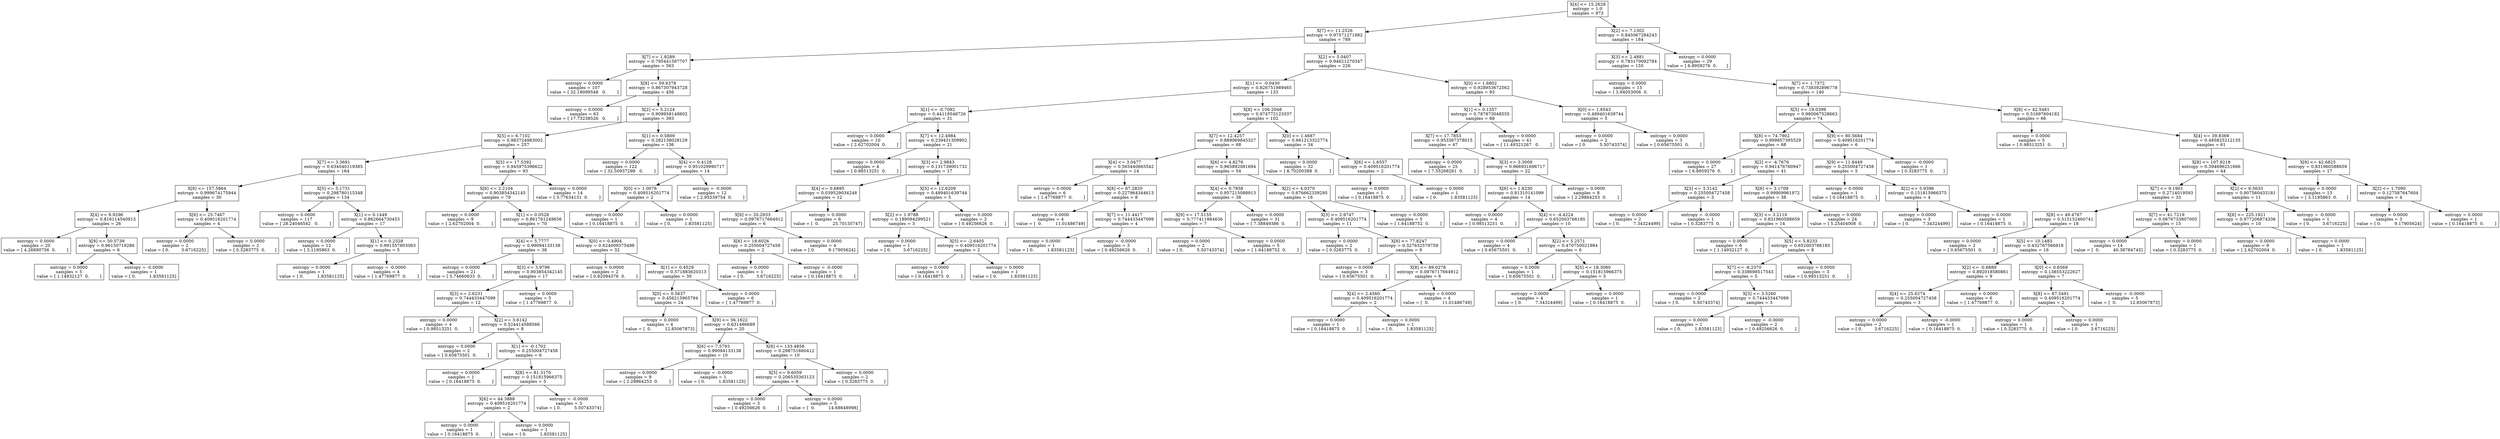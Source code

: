 digraph Tree {
0 [label="X[4] <= 15.2628\nentropy = 1.0\nsamples = 973", shape="box"] ;
1 [label="X[7] <= 11.2526\nentropy = 0.97571271982\nsamples = 789", shape="box"] ;
0 -> 1 ;
2 [label="X[7] <= 1.8289\nentropy = 0.795441587707\nsamples = 563", shape="box"] ;
1 -> 2 ;
3 [label="entropy = 0.0000\nsamples = 107\nvalue = [ 32.18099548   0.        ]", shape="box"] ;
2 -> 3 ;
4 [label="X[8] <= 59.6378\nentropy = 0.867307943728\nsamples = 456", shape="box"] ;
2 -> 4 ;
5 [label="entropy = 0.0000\nsamples = 63\nvalue = [ 17.73238526   0.        ]", shape="box"] ;
4 -> 5 ;
6 [label="X[2] <= 5.2124\nentropy = 0.909958148602\nsamples = 393", shape="box"] ;
4 -> 6 ;
7 [label="X[5] <= 6.7102\nentropy = 0.983724983002\nsamples = 257", shape="box"] ;
6 -> 7 ;
8 [label="X[7] <= 3.3691\nentropy = 0.634040119385\nsamples = 164", shape="box"] ;
7 -> 8 ;
9 [label="X[9] <= 157.5864\nentropy = 0.999674175944\nsamples = 30", shape="box"] ;
8 -> 9 ;
10 [label="X[4] <= 9.9296\nentropy = 0.816114540915\nsamples = 26", shape="box"] ;
9 -> 10 ;
11 [label="entropy = 0.0000\nsamples = 20\nvalue = [ 4.26890756  0.        ]", shape="box"] ;
10 -> 11 ;
12 [label="X[9] <= 50.5739\nentropy = 0.96150719286\nsamples = 6", shape="box"] ;
10 -> 12 ;
13 [label="entropy = 0.0000\nsamples = 5\nvalue = [ 1.14932127  0.        ]", shape="box"] ;
12 -> 13 ;
14 [label="entropy = -0.0000\nsamples = 1\nvalue = [ 0.          1.83581125]", shape="box"] ;
12 -> 14 ;
15 [label="X[6] <= 25.7467\nentropy = 0.409516201774\nsamples = 4", shape="box"] ;
9 -> 15 ;
16 [label="entropy = 0.0000\nsamples = 2\nvalue = [ 0.         3.6716225]", shape="box"] ;
15 -> 16 ;
17 [label="entropy = 0.0000\nsamples = 2\nvalue = [ 0.3283775  0.       ]", shape="box"] ;
15 -> 17 ;
18 [label="X[5] <= 5.1731\nentropy = 0.298780115348\nsamples = 134", shape="box"] ;
8 -> 18 ;
19 [label="entropy = 0.0000\nsamples = 117\nvalue = [ 28.24046542   0.        ]", shape="box"] ;
18 -> 19 ;
20 [label="X[1] <= 0.1449\nentropy = 0.862664730453\nsamples = 17", shape="box"] ;
18 -> 20 ;
21 [label="entropy = 0.0000\nsamples = 12\nvalue = [ 3.1195863  0.       ]", shape="box"] ;
20 -> 21 ;
22 [label="X[1] <= 0.2328\nentropy = 0.991557803063\nsamples = 5", shape="box"] ;
20 -> 22 ;
23 [label="entropy = 0.0000\nsamples = 1\nvalue = [ 0.          1.83581125]", shape="box"] ;
22 -> 23 ;
24 [label="entropy = -0.0000\nsamples = 4\nvalue = [ 1.47769877  0.        ]", shape="box"] ;
22 -> 24 ;
25 [label="X[5] <= 17.5392\nentropy = 0.945975396622\nsamples = 93", shape="box"] ;
7 -> 25 ;
26 [label="X[6] <= 2.2104\nentropy = 0.903854342145\nsamples = 79", shape="box"] ;
25 -> 26 ;
27 [label="entropy = 0.0000\nsamples = 9\nvalue = [ 2.62702004  0.        ]", shape="box"] ;
26 -> 27 ;
28 [label="X[1] <= 0.0528\nentropy = 0.861761249656\nsamples = 70", shape="box"] ;
26 -> 28 ;
29 [label="X[4] <= 5.7777\nentropy = 0.99094133138\nsamples = 38", shape="box"] ;
28 -> 29 ;
30 [label="entropy = 0.0000\nsamples = 21\nvalue = [ 5.74660633  0.        ]", shape="box"] ;
29 -> 30 ;
31 [label="X[3] <= 3.9796\nentropy = 0.903854342145\nsamples = 17", shape="box"] ;
29 -> 31 ;
32 [label="X[3] <= 2.6231\nentropy = 0.744433447099\nsamples = 12", shape="box"] ;
31 -> 32 ;
33 [label="entropy = 0.0000\nsamples = 4\nvalue = [ 0.98513251  0.        ]", shape="box"] ;
32 -> 33 ;
34 [label="X[2] <= 3.6142\nentropy = 0.524414588566\nsamples = 8", shape="box"] ;
32 -> 34 ;
35 [label="entropy = 0.0000\nsamples = 2\nvalue = [ 0.65675501  0.        ]", shape="box"] ;
34 -> 35 ;
36 [label="X[1] <= -0.1702\nentropy = 0.255004727458\nsamples = 6", shape="box"] ;
34 -> 36 ;
37 [label="entropy = 0.0000\nsamples = 1\nvalue = [ 0.16418875  0.        ]", shape="box"] ;
36 -> 37 ;
38 [label="X[8] <= 81.3170\nentropy = 0.151815966375\nsamples = 5", shape="box"] ;
36 -> 38 ;
39 [label="X[6] <= 44.3888\nentropy = 0.409516201774\nsamples = 2", shape="box"] ;
38 -> 39 ;
40 [label="entropy = 0.0000\nsamples = 1\nvalue = [ 0.16418875  0.        ]", shape="box"] ;
39 -> 40 ;
41 [label="entropy = 0.0000\nsamples = 1\nvalue = [ 0.          1.83581125]", shape="box"] ;
39 -> 41 ;
42 [label="entropy = -0.0000\nsamples = 3\nvalue = [ 0.          5.50743374]", shape="box"] ;
38 -> 42 ;
43 [label="entropy = 0.0000\nsamples = 5\nvalue = [ 1.47769877  0.        ]", shape="box"] ;
31 -> 43 ;
44 [label="X[0] <= 0.4904\nentropy = 0.624009375498\nsamples = 32", shape="box"] ;
28 -> 44 ;
45 [label="entropy = 0.0000\nsamples = 2\nvalue = [ 0.82094376  0.        ]", shape="box"] ;
44 -> 45 ;
46 [label="X[1] <= 0.4529\nentropy = 0.571883620313\nsamples = 30", shape="box"] ;
44 -> 46 ;
47 [label="X[0] <= 0.5637\nentropy = 0.456215965794\nsamples = 24", shape="box"] ;
46 -> 47 ;
48 [label="entropy = 0.0000\nsamples = 4\nvalue = [  0.          12.85067873]", shape="box"] ;
47 -> 48 ;
49 [label="X[9] <= 56.1622\nentropy = 0.631486689\nsamples = 20", shape="box"] ;
47 -> 49 ;
50 [label="X[6] <= 7.5793\nentropy = 0.99094133138\nsamples = 10", shape="box"] ;
49 -> 50 ;
51 [label="entropy = 0.0000\nsamples = 9\nvalue = [ 2.29864253  0.        ]", shape="box"] ;
50 -> 51 ;
52 [label="entropy = -0.0000\nsamples = 1\nvalue = [ 0.          1.83581125]", shape="box"] ;
50 -> 52 ;
53 [label="X[8] <= 133.4858\nentropy = 0.298751660412\nsamples = 10", shape="box"] ;
49 -> 53 ;
54 [label="X[5] <= 9.6059\nentropy = 0.206535363123\nsamples = 8", shape="box"] ;
53 -> 54 ;
55 [label="entropy = 0.0000\nsamples = 3\nvalue = [ 0.49256626  0.        ]", shape="box"] ;
54 -> 55 ;
56 [label="entropy = 0.0000\nsamples = 5\nvalue = [  0.          14.68648998]", shape="box"] ;
54 -> 56 ;
57 [label="entropy = 0.0000\nsamples = 2\nvalue = [ 0.3283775  0.       ]", shape="box"] ;
53 -> 57 ;
58 [label="entropy = 0.0000\nsamples = 6\nvalue = [ 1.47769877  0.        ]", shape="box"] ;
46 -> 58 ;
59 [label="entropy = 0.0000\nsamples = 14\nvalue = [ 3.77634131  0.        ]", shape="box"] ;
25 -> 59 ;
60 [label="X[1] <= 0.5809\nentropy = 0.282138028129\nsamples = 136", shape="box"] ;
6 -> 60 ;
61 [label="entropy = 0.0000\nsamples = 122\nvalue = [ 32.50937298   0.        ]", shape="box"] ;
60 -> 61 ;
62 [label="X[4] <= 0.4128\nentropy = 0.951029990717\nsamples = 14", shape="box"] ;
60 -> 62 ;
63 [label="X[0] <= 1.0076\nentropy = 0.409516201774\nsamples = 2", shape="box"] ;
62 -> 63 ;
64 [label="entropy = 0.0000\nsamples = 1\nvalue = [ 0.16418875  0.        ]", shape="box"] ;
63 -> 64 ;
65 [label="entropy = 0.0000\nsamples = 1\nvalue = [ 0.          1.83581125]", shape="box"] ;
63 -> 65 ;
66 [label="entropy = -0.0000\nsamples = 12\nvalue = [ 2.95539754  0.        ]", shape="box"] ;
62 -> 66 ;
67 [label="X[2] <= 5.0407\nentropy = 0.94621270347\nsamples = 226", shape="box"] ;
1 -> 67 ;
68 [label="X[1] <= -0.0430\nentropy = 0.826751989465\nsamples = 133", shape="box"] ;
67 -> 68 ;
69 [label="X[1] <= -0.7092\nentropy = 0.44118548726\nsamples = 31", shape="box"] ;
68 -> 69 ;
70 [label="entropy = 0.0000\nsamples = 10\nvalue = [ 2.62702004  0.        ]", shape="box"] ;
69 -> 70 ;
71 [label="X[7] <= 12.4984\nentropy = 0.239431309902\nsamples = 21", shape="box"] ;
69 -> 71 ;
72 [label="entropy = 0.0000\nsamples = 4\nvalue = [ 0.98513251  0.        ]", shape="box"] ;
71 -> 72 ;
73 [label="X[3] <= 2.9843\nentropy = 0.131739001732\nsamples = 17", shape="box"] ;
71 -> 73 ;
74 [label="X[4] <= 0.6895\nentropy = 0.039529034248\nsamples = 12", shape="box"] ;
73 -> 74 ;
75 [label="X[9] <= 20.2933\nentropy = 0.0976717664912\nsamples = 6", shape="box"] ;
74 -> 75 ;
76 [label="X[6] <= 18.6026\nentropy = 0.255004727458\nsamples = 2", shape="box"] ;
75 -> 76 ;
77 [label="entropy = 0.0000\nsamples = 1\nvalue = [ 0.         3.6716225]", shape="box"] ;
76 -> 77 ;
78 [label="entropy = -0.0000\nsamples = 1\nvalue = [ 0.16418875  0.        ]", shape="box"] ;
76 -> 78 ;
79 [label="entropy = 0.0000\nsamples = 4\nvalue = [ 0.          9.17905624]", shape="box"] ;
75 -> 79 ;
80 [label="entropy = 0.0000\nsamples = 6\nvalue = [  0.          25.70135747]", shape="box"] ;
74 -> 80 ;
81 [label="X[5] <= 12.6209\nentropy = 0.489401639744\nsamples = 5", shape="box"] ;
73 -> 81 ;
82 [label="X[2] <= 1.9788\nentropy = 0.189094299521\nsamples = 3", shape="box"] ;
81 -> 82 ;
83 [label="entropy = 0.0000\nsamples = 1\nvalue = [ 0.         3.6716225]", shape="box"] ;
82 -> 83 ;
84 [label="X[5] <= -2.6405\nentropy = 0.409516201774\nsamples = 2", shape="box"] ;
82 -> 84 ;
85 [label="entropy = 0.0000\nsamples = 1\nvalue = [ 0.16418875  0.        ]", shape="box"] ;
84 -> 85 ;
86 [label="entropy = 0.0000\nsamples = 1\nvalue = [ 0.          1.83581125]", shape="box"] ;
84 -> 86 ;
87 [label="entropy = 0.0000\nsamples = 2\nvalue = [ 0.49256626  0.        ]", shape="box"] ;
81 -> 87 ;
88 [label="X[8] <= 106.2048\nentropy = 0.974772123337\nsamples = 102", shape="box"] ;
68 -> 88 ;
89 [label="X[7] <= 12.4257\nentropy = 0.889069845327\nsamples = 68", shape="box"] ;
88 -> 89 ;
90 [label="X[4] <= 3.0477\nentropy = 0.565440665542\nsamples = 14", shape="box"] ;
89 -> 90 ;
91 [label="entropy = 0.0000\nsamples = 6\nvalue = [ 1.47769877  0.        ]", shape="box"] ;
90 -> 91 ;
92 [label="X[8] <= 67.2820\nentropy = 0.227964344613\nsamples = 8", shape="box"] ;
90 -> 92 ;
93 [label="entropy = 0.0000\nsamples = 4\nvalue = [  0.          11.01486749]", shape="box"] ;
92 -> 93 ;
94 [label="X[7] <= 11.4417\nentropy = 0.744433447099\nsamples = 4", shape="box"] ;
92 -> 94 ;
95 [label="entropy = 0.0000\nsamples = 1\nvalue = [ 0.          1.83581125]", shape="box"] ;
94 -> 95 ;
96 [label="entropy = -0.0000\nsamples = 3\nvalue = [ 0.49256626  0.        ]", shape="box"] ;
94 -> 96 ;
97 [label="X[6] <= 4.8276\nentropy = 0.965892081694\nsamples = 54", shape="box"] ;
89 -> 97 ;
98 [label="X[4] <= 0.7858\nentropy = 0.957215088913\nsamples = 38", shape="box"] ;
97 -> 98 ;
99 [label="X[9] <= 17.5155\nentropy = 0.777411884636\nsamples = 7", shape="box"] ;
98 -> 99 ;
100 [label="entropy = 0.0000\nsamples = 2\nvalue = [ 0.          5.50743374]", shape="box"] ;
99 -> 100 ;
101 [label="entropy = 0.0000\nsamples = 5\nvalue = [ 1.64188752  0.        ]", shape="box"] ;
99 -> 101 ;
102 [label="entropy = 0.0000\nsamples = 31\nvalue = [ 7.38849386  0.        ]", shape="box"] ;
98 -> 102 ;
103 [label="X[2] <= 4.0370\nentropy = 0.676662339295\nsamples = 16", shape="box"] ;
97 -> 103 ;
104 [label="X[3] <= 2.9747\nentropy = 0.409516201774\nsamples = 11", shape="box"] ;
103 -> 104 ;
105 [label="entropy = 0.0000\nsamples = 2\nvalue = [ 0.3283775  0.       ]", shape="box"] ;
104 -> 105 ;
106 [label="X[8] <= 77.8247\nentropy = 0.327632579759\nsamples = 9", shape="box"] ;
104 -> 106 ;
107 [label="entropy = 0.0000\nsamples = 3\nvalue = [ 0.65675501  0.        ]", shape="box"] ;
106 -> 107 ;
108 [label="X[8] <= 89.0278\nentropy = 0.0976717664912\nsamples = 6", shape="box"] ;
106 -> 108 ;
109 [label="X[4] <= 2.4560\nentropy = 0.409516201774\nsamples = 2", shape="box"] ;
108 -> 109 ;
110 [label="entropy = 0.0000\nsamples = 1\nvalue = [ 0.16418875  0.        ]", shape="box"] ;
109 -> 110 ;
111 [label="entropy = 0.0000\nsamples = 1\nvalue = [ 0.          1.83581125]", shape="box"] ;
109 -> 111 ;
112 [label="entropy = 0.0000\nsamples = 4\nvalue = [  0.          11.01486749]", shape="box"] ;
108 -> 112 ;
113 [label="entropy = 0.0000\nsamples = 5\nvalue = [ 1.64188752  0.        ]", shape="box"] ;
103 -> 113 ;
114 [label="X[0] <= 1.4687\nentropy = 0.661213322774\nsamples = 34", shape="box"] ;
88 -> 114 ;
115 [label="entropy = 0.0000\nsamples = 32\nvalue = [ 8.70200388  0.        ]", shape="box"] ;
114 -> 115 ;
116 [label="X[6] <= 1.6557\nentropy = 0.409516201774\nsamples = 2", shape="box"] ;
114 -> 116 ;
117 [label="entropy = 0.0000\nsamples = 1\nvalue = [ 0.16418875  0.        ]", shape="box"] ;
116 -> 117 ;
118 [label="entropy = 0.0000\nsamples = 1\nvalue = [ 0.          1.83581125]", shape="box"] ;
116 -> 118 ;
119 [label="X[0] <= 1.6802\nentropy = 0.928953672562\nsamples = 93", shape="box"] ;
67 -> 119 ;
120 [label="X[1] <= 0.1357\nentropy = 0.787873048555\nsamples = 88", shape="box"] ;
119 -> 120 ;
121 [label="X[7] <= 17.7853\nentropy = 0.953367378015\nsamples = 47", shape="box"] ;
120 -> 121 ;
122 [label="entropy = 0.0000\nsamples = 25\nvalue = [ 7.55268261  0.        ]", shape="box"] ;
121 -> 122 ;
123 [label="X[3] <= 3.3009\nentropy = 0.966931696717\nsamples = 22", shape="box"] ;
121 -> 123 ;
124 [label="X[6] <= 1.6230\nentropy = 0.81310141099\nsamples = 14", shape="box"] ;
123 -> 124 ;
125 [label="entropy = 0.0000\nsamples = 4\nvalue = [ 0.98513251  0.        ]", shape="box"] ;
124 -> 125 ;
126 [label="X[4] <= -4.4224\nentropy = 0.652003766185\nsamples = 10", shape="box"] ;
124 -> 126 ;
127 [label="entropy = 0.0000\nsamples = 4\nvalue = [ 0.65675501  0.        ]", shape="box"] ;
126 -> 127 ;
128 [label="X[2] <= 5.2571\nentropy = 0.470750021984\nsamples = 6", shape="box"] ;
126 -> 128 ;
129 [label="entropy = 0.0000\nsamples = 1\nvalue = [ 0.65675501  0.        ]", shape="box"] ;
128 -> 129 ;
130 [label="X[5] <= 18.3080\nentropy = 0.151815966375\nsamples = 5", shape="box"] ;
128 -> 130 ;
131 [label="entropy = 0.0000\nsamples = 4\nvalue = [ 0.          7.34324499]", shape="box"] ;
130 -> 131 ;
132 [label="entropy = 0.0000\nsamples = 1\nvalue = [ 0.16418875  0.        ]", shape="box"] ;
130 -> 132 ;
133 [label="entropy = 0.0000\nsamples = 8\nvalue = [ 2.29864253  0.        ]", shape="box"] ;
123 -> 133 ;
134 [label="entropy = 0.0000\nsamples = 41\nvalue = [ 11.49321267   0.        ]", shape="box"] ;
120 -> 134 ;
135 [label="X[0] <= 1.8543\nentropy = 0.489401639744\nsamples = 5", shape="box"] ;
119 -> 135 ;
136 [label="entropy = 0.0000\nsamples = 2\nvalue = [ 0.          5.50743374]", shape="box"] ;
135 -> 136 ;
137 [label="entropy = 0.0000\nsamples = 3\nvalue = [ 0.65675501  0.        ]", shape="box"] ;
135 -> 137 ;
138 [label="X[2] <= 7.1302\nentropy = 0.845067284243\nsamples = 184", shape="box"] ;
0 -> 138 ;
139 [label="X[3] <= 2.4881\nentropy = 0.783170092784\nsamples = 155", shape="box"] ;
138 -> 139 ;
140 [label="entropy = 0.0000\nsamples = 15\nvalue = [ 3.94053006  0.        ]", shape="box"] ;
139 -> 140 ;
141 [label="X[7] <= 1.7372\nentropy = 0.738392896778\nsamples = 140", shape="box"] ;
139 -> 141 ;
142 [label="X[5] <= 19.0399\nentropy = 0.980067528663\nsamples = 74", shape="box"] ;
141 -> 142 ;
143 [label="X[8] <= 74.7902\nentropy = 0.999857395529\nsamples = 68", shape="box"] ;
142 -> 143 ;
144 [label="entropy = 0.0000\nsamples = 27\nvalue = [ 6.8959276  0.       ]", shape="box"] ;
143 -> 144 ;
145 [label="X[2] <= -4.7676\nentropy = 0.941476760947\nsamples = 41", shape="box"] ;
143 -> 145 ;
146 [label="X[3] <= 3.3142\nentropy = 0.255004727458\nsamples = 3", shape="box"] ;
145 -> 146 ;
147 [label="entropy = 0.0000\nsamples = 2\nvalue = [ 0.          7.34324499]", shape="box"] ;
146 -> 147 ;
148 [label="entropy = -0.0000\nsamples = 1\nvalue = [ 0.3283775  0.       ]", shape="box"] ;
146 -> 148 ;
149 [label="X[6] <= 3.1709\nentropy = 0.99909961972\nsamples = 38", shape="box"] ;
145 -> 149 ;
150 [label="X[3] <= 3.2110\nentropy = 0.831960588659\nsamples = 14", shape="box"] ;
149 -> 150 ;
151 [label="entropy = 0.0000\nsamples = 6\nvalue = [ 1.14932127  0.        ]", shape="box"] ;
150 -> 151 ;
152 [label="X[5] <= 5.8233\nentropy = 0.652003766185\nsamples = 8", shape="box"] ;
150 -> 152 ;
153 [label="X[7] <= -8.2370\nentropy = 0.338698517543\nsamples = 5", shape="box"] ;
152 -> 153 ;
154 [label="entropy = 0.0000\nsamples = 2\nvalue = [ 0.          5.50743374]", shape="box"] ;
153 -> 154 ;
155 [label="X[3] <= 3.5260\nentropy = 0.744433447099\nsamples = 3", shape="box"] ;
153 -> 155 ;
156 [label="entropy = 0.0000\nsamples = 1\nvalue = [ 0.          1.83581125]", shape="box"] ;
155 -> 156 ;
157 [label="entropy = -0.0000\nsamples = 2\nvalue = [ 0.49256626  0.        ]", shape="box"] ;
155 -> 157 ;
158 [label="entropy = 0.0000\nsamples = 3\nvalue = [ 0.98513251  0.        ]", shape="box"] ;
152 -> 158 ;
159 [label="entropy = 0.0000\nsamples = 24\nvalue = [ 5.25404008  0.        ]", shape="box"] ;
149 -> 159 ;
160 [label="X[9] <= 80.5684\nentropy = 0.409516201774\nsamples = 6", shape="box"] ;
142 -> 160 ;
161 [label="X[9] <= 11.8449\nentropy = 0.255004727458\nsamples = 5", shape="box"] ;
160 -> 161 ;
162 [label="entropy = 0.0000\nsamples = 1\nvalue = [ 0.16418875  0.        ]", shape="box"] ;
161 -> 162 ;
163 [label="X[2] <= 5.9396\nentropy = 0.151815966375\nsamples = 4", shape="box"] ;
161 -> 163 ;
164 [label="entropy = 0.0000\nsamples = 3\nvalue = [ 0.          7.34324499]", shape="box"] ;
163 -> 164 ;
165 [label="entropy = 0.0000\nsamples = 1\nvalue = [ 0.16418875  0.        ]", shape="box"] ;
163 -> 165 ;
166 [label="entropy = -0.0000\nsamples = 1\nvalue = [ 0.3283775  0.       ]", shape="box"] ;
160 -> 166 ;
167 [label="X[8] <= 42.5481\nentropy = 0.51697604182\nsamples = 66", shape="box"] ;
141 -> 167 ;
168 [label="entropy = 0.0000\nsamples = 5\nvalue = [ 0.98513251  0.        ]", shape="box"] ;
167 -> 168 ;
169 [label="X[4] <= 39.8369\nentropy = 0.485825212135\nsamples = 61", shape="box"] ;
167 -> 169 ;
170 [label="X[8] <= 107.9218\nentropy = 0.394696251666\nsamples = 44", shape="box"] ;
169 -> 170 ;
171 [label="X[7] <= 9.1901\nentropy = 0.2714019593\nsamples = 33", shape="box"] ;
170 -> 171 ;
172 [label="X[8] <= 49.4767\nentropy = 0.515152460741\nsamples = 18", shape="box"] ;
171 -> 172 ;
173 [label="entropy = 0.0000\nsamples = 2\nvalue = [ 0.65675501  0.        ]", shape="box"] ;
172 -> 173 ;
174 [label="X[5] <= 10.1483\nentropy = 0.432767566918\nsamples = 16", shape="box"] ;
172 -> 174 ;
175 [label="X[2] <= -0.6889\nentropy = 0.892018580861\nsamples = 9", shape="box"] ;
174 -> 175 ;
176 [label="X[4] <= 25.6274\nentropy = 0.255004727458\nsamples = 3", shape="box"] ;
175 -> 176 ;
177 [label="entropy = 0.0000\nsamples = 2\nvalue = [ 0.         3.6716225]", shape="box"] ;
176 -> 177 ;
178 [label="entropy = -0.0000\nsamples = 1\nvalue = [ 0.16418875  0.        ]", shape="box"] ;
176 -> 178 ;
179 [label="entropy = 0.0000\nsamples = 6\nvalue = [ 1.47769877  0.        ]", shape="box"] ;
175 -> 179 ;
180 [label="X[0] <= 0.6569\nentropy = 0.138553222627\nsamples = 7", shape="box"] ;
174 -> 180 ;
181 [label="X[8] <= 87.5491\nentropy = 0.409516201774\nsamples = 2", shape="box"] ;
180 -> 181 ;
182 [label="entropy = 0.0000\nsamples = 1\nvalue = [ 0.3283775  0.       ]", shape="box"] ;
181 -> 182 ;
183 [label="entropy = 0.0000\nsamples = 1\nvalue = [ 0.         3.6716225]", shape="box"] ;
181 -> 183 ;
184 [label="entropy = -0.0000\nsamples = 5\nvalue = [  0.          12.85067873]", shape="box"] ;
180 -> 184 ;
185 [label="X[7] <= 41.7219\nentropy = 0.0676733807005\nsamples = 15", shape="box"] ;
171 -> 185 ;
186 [label="entropy = 0.0000\nsamples = 14\nvalue = [  0.          40.38784745]", shape="box"] ;
185 -> 186 ;
187 [label="entropy = 0.0000\nsamples = 1\nvalue = [ 0.3283775  0.       ]", shape="box"] ;
185 -> 187 ;
188 [label="X[2] <= 6.5633\nentropy = 0.907560433181\nsamples = 11", shape="box"] ;
170 -> 188 ;
189 [label="X[8] <= 225.1921\nentropy = 0.977206874336\nsamples = 10", shape="box"] ;
188 -> 189 ;
190 [label="entropy = 0.0000\nsamples = 9\nvalue = [ 2.62702004  0.        ]", shape="box"] ;
189 -> 190 ;
191 [label="entropy = 0.0000\nsamples = 1\nvalue = [ 0.          1.83581125]", shape="box"] ;
189 -> 191 ;
192 [label="entropy = -0.0000\nsamples = 1\nvalue = [ 0.         3.6716225]", shape="box"] ;
188 -> 192 ;
193 [label="X[9] <= 42.6825\nentropy = 0.831960588659\nsamples = 17", shape="box"] ;
169 -> 193 ;
194 [label="entropy = 0.0000\nsamples = 13\nvalue = [ 3.1195863  0.       ]", shape="box"] ;
193 -> 194 ;
195 [label="X[2] <= 1.7090\nentropy = 0.127587647604\nsamples = 4", shape="box"] ;
193 -> 195 ;
196 [label="entropy = 0.0000\nsamples = 3\nvalue = [ 0.          9.17905624]", shape="box"] ;
195 -> 196 ;
197 [label="entropy = 0.0000\nsamples = 1\nvalue = [ 0.16418875  0.        ]", shape="box"] ;
195 -> 197 ;
198 [label="entropy = 0.0000\nsamples = 29\nvalue = [ 6.8959276  0.       ]", shape="box"] ;
138 -> 198 ;
}